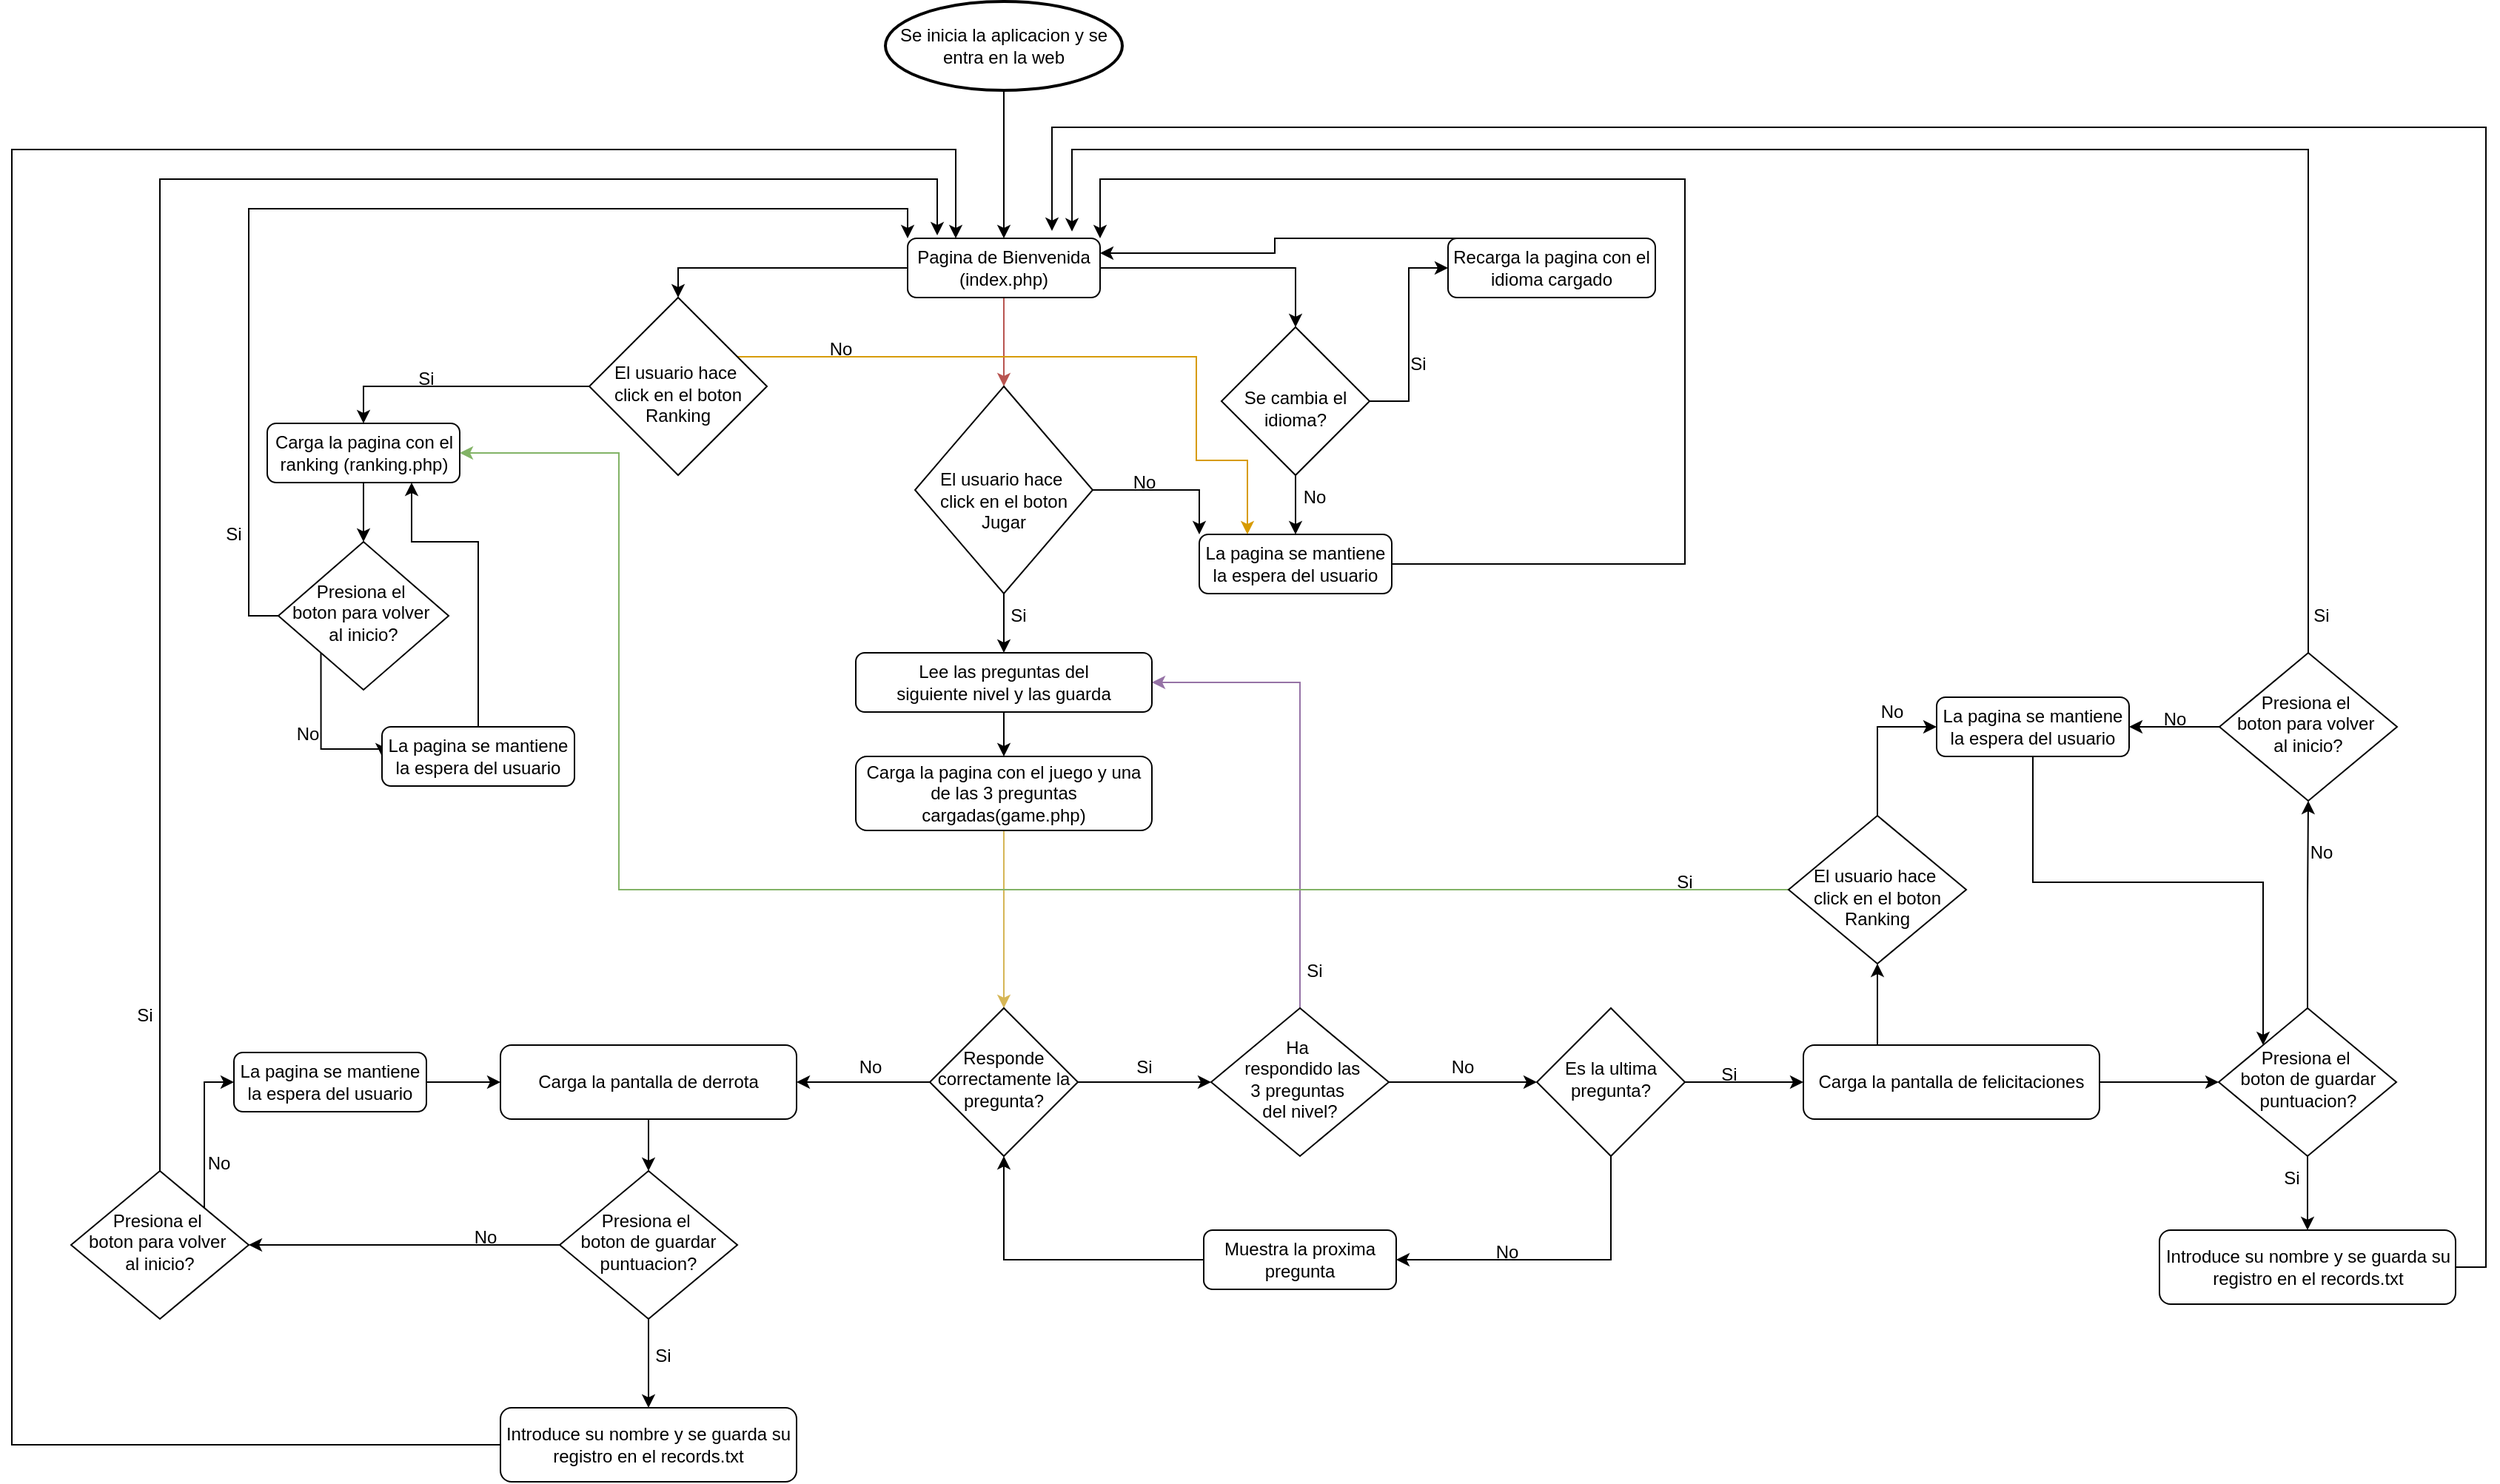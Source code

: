 <mxfile version="22.0.8" type="device">
  <diagram id="C5RBs43oDa-KdzZeNtuy" name="Page-1">
    <mxGraphModel dx="2741" dy="2071" grid="1" gridSize="10" guides="1" tooltips="1" connect="1" arrows="1" fold="1" page="1" pageScale="1" pageWidth="827" pageHeight="1169" math="0" shadow="0">
      <root>
        <mxCell id="WIyWlLk6GJQsqaUBKTNV-0" />
        <mxCell id="WIyWlLk6GJQsqaUBKTNV-1" parent="WIyWlLk6GJQsqaUBKTNV-0" />
        <mxCell id="jOGppjz87xmyUM8sD9id-5" value="" style="edgeStyle=orthogonalEdgeStyle;rounded=0;orthogonalLoop=1;jettySize=auto;html=1;" parent="WIyWlLk6GJQsqaUBKTNV-1" source="jOGppjz87xmyUM8sD9id-0" target="jOGppjz87xmyUM8sD9id-3" edge="1">
          <mxGeometry relative="1" as="geometry" />
        </mxCell>
        <mxCell id="jOGppjz87xmyUM8sD9id-27" value="" style="edgeStyle=orthogonalEdgeStyle;rounded=0;orthogonalLoop=1;jettySize=auto;html=1;fillColor=#f8cecc;strokeColor=#b85450;" parent="WIyWlLk6GJQsqaUBKTNV-1" source="jOGppjz87xmyUM8sD9id-0" target="jOGppjz87xmyUM8sD9id-18" edge="1">
          <mxGeometry relative="1" as="geometry" />
        </mxCell>
        <mxCell id="jOGppjz87xmyUM8sD9id-0" value="&lt;div&gt;Pagina de Bienvenida&lt;/div&gt;&lt;div&gt;(index.php)&lt;br&gt;&lt;/div&gt;" style="rounded=1;whiteSpace=wrap;html=1;fontSize=12;glass=0;strokeWidth=1;shadow=0;" parent="WIyWlLk6GJQsqaUBKTNV-1" vertex="1">
          <mxGeometry x="355" y="160" width="130" height="40" as="geometry" />
        </mxCell>
        <mxCell id="jOGppjz87xmyUM8sD9id-2" value="" style="edgeStyle=orthogonalEdgeStyle;rounded=0;orthogonalLoop=1;jettySize=auto;html=1;" parent="WIyWlLk6GJQsqaUBKTNV-1" source="jOGppjz87xmyUM8sD9id-1" target="jOGppjz87xmyUM8sD9id-0" edge="1">
          <mxGeometry relative="1" as="geometry" />
        </mxCell>
        <mxCell id="jOGppjz87xmyUM8sD9id-1" value="Se inicia la aplicacion y se entra en la web" style="strokeWidth=2;html=1;shape=mxgraph.flowchart.start_1;whiteSpace=wrap;" parent="WIyWlLk6GJQsqaUBKTNV-1" vertex="1">
          <mxGeometry x="340" width="160" height="60" as="geometry" />
        </mxCell>
        <mxCell id="jOGppjz87xmyUM8sD9id-13" style="edgeStyle=orthogonalEdgeStyle;rounded=0;orthogonalLoop=1;jettySize=auto;html=1;exitX=1;exitY=0.5;exitDx=0;exitDy=0;entryX=0;entryY=0.5;entryDx=0;entryDy=0;" parent="WIyWlLk6GJQsqaUBKTNV-1" source="jOGppjz87xmyUM8sD9id-3" target="jOGppjz87xmyUM8sD9id-12" edge="1">
          <mxGeometry relative="1" as="geometry" />
        </mxCell>
        <mxCell id="jOGppjz87xmyUM8sD9id-16" value="" style="edgeStyle=orthogonalEdgeStyle;rounded=0;orthogonalLoop=1;jettySize=auto;html=1;" parent="WIyWlLk6GJQsqaUBKTNV-1" source="jOGppjz87xmyUM8sD9id-3" target="jOGppjz87xmyUM8sD9id-15" edge="1">
          <mxGeometry relative="1" as="geometry" />
        </mxCell>
        <mxCell id="jOGppjz87xmyUM8sD9id-3" value="&lt;div&gt;&lt;br&gt;&lt;/div&gt;&lt;div&gt;Se cambia el idioma?&lt;/div&gt;" style="rhombus;whiteSpace=wrap;html=1;shadow=0;fontFamily=Helvetica;fontSize=12;align=center;strokeWidth=1;spacing=6;spacingTop=-4;" parent="WIyWlLk6GJQsqaUBKTNV-1" vertex="1">
          <mxGeometry x="567" y="220" width="100" height="100" as="geometry" />
        </mxCell>
        <mxCell id="jOGppjz87xmyUM8sD9id-11" value="Si" style="text;html=1;strokeColor=none;fillColor=none;align=center;verticalAlign=middle;whiteSpace=wrap;rounded=0;" parent="WIyWlLk6GJQsqaUBKTNV-1" vertex="1">
          <mxGeometry x="670" y="230" width="60" height="30" as="geometry" />
        </mxCell>
        <mxCell id="jOGppjz87xmyUM8sD9id-14" style="edgeStyle=orthogonalEdgeStyle;rounded=0;orthogonalLoop=1;jettySize=auto;html=1;exitX=0.5;exitY=0;exitDx=0;exitDy=0;entryX=1;entryY=0.25;entryDx=0;entryDy=0;" parent="WIyWlLk6GJQsqaUBKTNV-1" source="jOGppjz87xmyUM8sD9id-12" target="jOGppjz87xmyUM8sD9id-0" edge="1">
          <mxGeometry relative="1" as="geometry">
            <Array as="points">
              <mxPoint x="603" y="160" />
              <mxPoint x="603" y="170" />
            </Array>
          </mxGeometry>
        </mxCell>
        <mxCell id="jOGppjz87xmyUM8sD9id-12" value="Recarga la pagina con el idioma cargado" style="rounded=1;whiteSpace=wrap;html=1;fontSize=12;glass=0;strokeWidth=1;shadow=0;" parent="WIyWlLk6GJQsqaUBKTNV-1" vertex="1">
          <mxGeometry x="720" y="160" width="140" height="40" as="geometry" />
        </mxCell>
        <mxCell id="jOGppjz87xmyUM8sD9id-30" style="edgeStyle=orthogonalEdgeStyle;rounded=0;orthogonalLoop=1;jettySize=auto;html=1;exitX=1;exitY=0.5;exitDx=0;exitDy=0;entryX=1;entryY=0;entryDx=0;entryDy=0;" parent="WIyWlLk6GJQsqaUBKTNV-1" source="jOGppjz87xmyUM8sD9id-15" target="jOGppjz87xmyUM8sD9id-0" edge="1">
          <mxGeometry relative="1" as="geometry">
            <Array as="points">
              <mxPoint x="880" y="380" />
              <mxPoint x="880" y="120" />
              <mxPoint x="485" y="120" />
            </Array>
          </mxGeometry>
        </mxCell>
        <mxCell id="jOGppjz87xmyUM8sD9id-15" value="La pagina se mantiene la espera del usuario" style="rounded=1;whiteSpace=wrap;html=1;fontSize=12;glass=0;strokeWidth=1;shadow=0;" parent="WIyWlLk6GJQsqaUBKTNV-1" vertex="1">
          <mxGeometry x="552" y="360" width="130" height="40" as="geometry" />
        </mxCell>
        <mxCell id="jOGppjz87xmyUM8sD9id-17" value="No" style="text;html=1;strokeColor=none;fillColor=none;align=center;verticalAlign=middle;whiteSpace=wrap;rounded=0;" parent="WIyWlLk6GJQsqaUBKTNV-1" vertex="1">
          <mxGeometry x="600" y="320" width="60" height="30" as="geometry" />
        </mxCell>
        <mxCell id="jOGppjz87xmyUM8sD9id-29" style="edgeStyle=orthogonalEdgeStyle;rounded=0;orthogonalLoop=1;jettySize=auto;html=1;exitX=1;exitY=0.5;exitDx=0;exitDy=0;entryX=0;entryY=0;entryDx=0;entryDy=0;" parent="WIyWlLk6GJQsqaUBKTNV-1" source="jOGppjz87xmyUM8sD9id-18" target="jOGppjz87xmyUM8sD9id-15" edge="1">
          <mxGeometry relative="1" as="geometry" />
        </mxCell>
        <mxCell id="jOGppjz87xmyUM8sD9id-59" style="edgeStyle=orthogonalEdgeStyle;rounded=0;orthogonalLoop=1;jettySize=auto;html=1;exitX=0.5;exitY=1;exitDx=0;exitDy=0;entryX=0.5;entryY=0;entryDx=0;entryDy=0;" parent="WIyWlLk6GJQsqaUBKTNV-1" source="jOGppjz87xmyUM8sD9id-18" target="jOGppjz87xmyUM8sD9id-58" edge="1">
          <mxGeometry relative="1" as="geometry" />
        </mxCell>
        <mxCell id="jOGppjz87xmyUM8sD9id-18" value="&lt;br&gt;&lt;div&gt;El usuario hace&amp;nbsp;&lt;/div&gt;&lt;div&gt;click en el boton Jugar&lt;/div&gt;" style="rhombus;whiteSpace=wrap;html=1;" parent="WIyWlLk6GJQsqaUBKTNV-1" vertex="1">
          <mxGeometry x="360" y="260" width="120" height="140" as="geometry" />
        </mxCell>
        <mxCell id="jOGppjz87xmyUM8sD9id-22" value="No" style="text;html=1;strokeColor=none;fillColor=none;align=center;verticalAlign=middle;whiteSpace=wrap;rounded=0;" parent="WIyWlLk6GJQsqaUBKTNV-1" vertex="1">
          <mxGeometry x="485" y="310" width="60" height="30" as="geometry" />
        </mxCell>
        <mxCell id="jOGppjz87xmyUM8sD9id-23" value="Si" style="text;html=1;strokeColor=none;fillColor=none;align=center;verticalAlign=middle;whiteSpace=wrap;rounded=0;" parent="WIyWlLk6GJQsqaUBKTNV-1" vertex="1">
          <mxGeometry x="400" y="400" width="60" height="30" as="geometry" />
        </mxCell>
        <mxCell id="jOGppjz87xmyUM8sD9id-43" value="" style="edgeStyle=orthogonalEdgeStyle;rounded=0;orthogonalLoop=1;jettySize=auto;html=1;fillColor=#fff2cc;strokeColor=#d6b656;" parent="WIyWlLk6GJQsqaUBKTNV-1" source="jOGppjz87xmyUM8sD9id-24" target="jOGppjz87xmyUM8sD9id-42" edge="1">
          <mxGeometry relative="1" as="geometry" />
        </mxCell>
        <mxCell id="jOGppjz87xmyUM8sD9id-24" value="Carga la pagina con el juego y una de las 3 preguntas cargadas(game.php)" style="rounded=1;whiteSpace=wrap;html=1;fontSize=12;glass=0;strokeWidth=1;shadow=0;" parent="WIyWlLk6GJQsqaUBKTNV-1" vertex="1">
          <mxGeometry x="320" y="510" width="200" height="50" as="geometry" />
        </mxCell>
        <mxCell id="jOGppjz87xmyUM8sD9id-39" value="" style="edgeStyle=orthogonalEdgeStyle;rounded=0;orthogonalLoop=1;jettySize=auto;html=1;exitX=0;exitY=0.5;exitDx=0;exitDy=0;entryX=0.5;entryY=0;entryDx=0;entryDy=0;" parent="WIyWlLk6GJQsqaUBKTNV-1" source="jOGppjz87xmyUM8sD9id-33" target="jOGppjz87xmyUM8sD9id-38" edge="1">
          <mxGeometry relative="1" as="geometry">
            <mxPoint x="82.5" y="265" as="sourcePoint" />
          </mxGeometry>
        </mxCell>
        <mxCell id="jOGppjz87xmyUM8sD9id-83" style="edgeStyle=orthogonalEdgeStyle;rounded=0;orthogonalLoop=1;jettySize=auto;html=1;exitX=1;exitY=1;exitDx=0;exitDy=0;entryX=0.25;entryY=0;entryDx=0;entryDy=0;fillColor=#ffe6cc;strokeColor=#d79b00;" parent="WIyWlLk6GJQsqaUBKTNV-1" source="jOGppjz87xmyUM8sD9id-33" target="jOGppjz87xmyUM8sD9id-15" edge="1">
          <mxGeometry relative="1" as="geometry">
            <Array as="points">
              <mxPoint x="230" y="240" />
              <mxPoint x="550" y="240" />
              <mxPoint x="550" y="310" />
              <mxPoint x="585" y="310" />
            </Array>
          </mxGeometry>
        </mxCell>
        <mxCell id="jOGppjz87xmyUM8sD9id-33" value="&lt;br&gt;&lt;div&gt;El usuario hace&amp;nbsp;&lt;/div&gt;&lt;div&gt;click en el boton Ranking&lt;/div&gt;" style="rhombus;whiteSpace=wrap;html=1;shadow=0;fontFamily=Helvetica;fontSize=12;align=center;strokeWidth=1;spacing=6;spacingTop=-4;" parent="WIyWlLk6GJQsqaUBKTNV-1" vertex="1">
          <mxGeometry x="140" y="200" width="120" height="120" as="geometry" />
        </mxCell>
        <mxCell id="jOGppjz87xmyUM8sD9id-35" value="No" style="text;html=1;strokeColor=none;fillColor=none;align=center;verticalAlign=middle;whiteSpace=wrap;rounded=0;" parent="WIyWlLk6GJQsqaUBKTNV-1" vertex="1">
          <mxGeometry x="280" y="220" width="60" height="30" as="geometry" />
        </mxCell>
        <mxCell id="jOGppjz87xmyUM8sD9id-90" value="" style="edgeStyle=orthogonalEdgeStyle;rounded=0;orthogonalLoop=1;jettySize=auto;html=1;" parent="WIyWlLk6GJQsqaUBKTNV-1" source="jOGppjz87xmyUM8sD9id-38" target="jOGppjz87xmyUM8sD9id-89" edge="1">
          <mxGeometry relative="1" as="geometry" />
        </mxCell>
        <mxCell id="jOGppjz87xmyUM8sD9id-38" value="Carga la pagina con el ranking (ranking.php)" style="rounded=1;whiteSpace=wrap;html=1;fontSize=12;glass=0;strokeWidth=1;shadow=0;" parent="WIyWlLk6GJQsqaUBKTNV-1" vertex="1">
          <mxGeometry x="-77.5" y="285" width="130" height="40" as="geometry" />
        </mxCell>
        <mxCell id="jOGppjz87xmyUM8sD9id-40" value="Si" style="text;html=1;strokeColor=none;fillColor=none;align=center;verticalAlign=middle;whiteSpace=wrap;rounded=0;" parent="WIyWlLk6GJQsqaUBKTNV-1" vertex="1">
          <mxGeometry y="240" width="60" height="30" as="geometry" />
        </mxCell>
        <mxCell id="jOGppjz87xmyUM8sD9id-54" style="edgeStyle=orthogonalEdgeStyle;rounded=0;orthogonalLoop=1;jettySize=auto;html=1;exitX=1;exitY=0.5;exitDx=0;exitDy=0;entryX=0;entryY=0.5;entryDx=0;entryDy=0;" parent="WIyWlLk6GJQsqaUBKTNV-1" source="jOGppjz87xmyUM8sD9id-42" target="jOGppjz87xmyUM8sD9id-53" edge="1">
          <mxGeometry relative="1" as="geometry" />
        </mxCell>
        <mxCell id="jOGppjz87xmyUM8sD9id-71" value="" style="edgeStyle=orthogonalEdgeStyle;rounded=0;orthogonalLoop=1;jettySize=auto;html=1;" parent="WIyWlLk6GJQsqaUBKTNV-1" source="jOGppjz87xmyUM8sD9id-42" target="jOGppjz87xmyUM8sD9id-70" edge="1">
          <mxGeometry relative="1" as="geometry" />
        </mxCell>
        <mxCell id="jOGppjz87xmyUM8sD9id-42" value="Responde correctamente la pregunta?" style="rhombus;whiteSpace=wrap;html=1;shadow=0;fontFamily=Helvetica;fontSize=12;align=center;strokeWidth=1;spacing=6;spacingTop=-4;" parent="WIyWlLk6GJQsqaUBKTNV-1" vertex="1">
          <mxGeometry x="370" y="680" width="100" height="100" as="geometry" />
        </mxCell>
        <mxCell id="jOGppjz87xmyUM8sD9id-64" style="edgeStyle=orthogonalEdgeStyle;rounded=0;orthogonalLoop=1;jettySize=auto;html=1;exitX=0.5;exitY=1;exitDx=0;exitDy=0;entryX=1;entryY=0.5;entryDx=0;entryDy=0;" parent="WIyWlLk6GJQsqaUBKTNV-1" source="jOGppjz87xmyUM8sD9id-46" target="jOGppjz87xmyUM8sD9id-50" edge="1">
          <mxGeometry relative="1" as="geometry" />
        </mxCell>
        <mxCell id="jOGppjz87xmyUM8sD9id-69" value="" style="edgeStyle=orthogonalEdgeStyle;rounded=0;orthogonalLoop=1;jettySize=auto;html=1;" parent="WIyWlLk6GJQsqaUBKTNV-1" source="jOGppjz87xmyUM8sD9id-46" target="jOGppjz87xmyUM8sD9id-68" edge="1">
          <mxGeometry relative="1" as="geometry" />
        </mxCell>
        <mxCell id="jOGppjz87xmyUM8sD9id-46" value="Es la ultima pregunta?" style="rhombus;whiteSpace=wrap;html=1;shadow=0;fontFamily=Helvetica;fontSize=12;align=center;strokeWidth=1;spacing=6;spacingTop=-4;" parent="WIyWlLk6GJQsqaUBKTNV-1" vertex="1">
          <mxGeometry x="780" y="680" width="100" height="100" as="geometry" />
        </mxCell>
        <mxCell id="jOGppjz87xmyUM8sD9id-47" value="Si" style="text;html=1;strokeColor=none;fillColor=none;align=center;verticalAlign=middle;whiteSpace=wrap;rounded=0;" parent="WIyWlLk6GJQsqaUBKTNV-1" vertex="1">
          <mxGeometry x="485" y="705" width="60" height="30" as="geometry" />
        </mxCell>
        <mxCell id="jOGppjz87xmyUM8sD9id-52" style="edgeStyle=orthogonalEdgeStyle;rounded=0;orthogonalLoop=1;jettySize=auto;html=1;exitX=0;exitY=0.5;exitDx=0;exitDy=0;entryX=0.5;entryY=1;entryDx=0;entryDy=0;" parent="WIyWlLk6GJQsqaUBKTNV-1" source="jOGppjz87xmyUM8sD9id-50" target="jOGppjz87xmyUM8sD9id-42" edge="1">
          <mxGeometry relative="1" as="geometry" />
        </mxCell>
        <mxCell id="jOGppjz87xmyUM8sD9id-50" value="Muestra la proxima pregunta" style="rounded=1;whiteSpace=wrap;html=1;fontSize=12;glass=0;strokeWidth=1;shadow=0;" parent="WIyWlLk6GJQsqaUBKTNV-1" vertex="1">
          <mxGeometry x="555" y="830" width="130" height="40" as="geometry" />
        </mxCell>
        <mxCell id="jOGppjz87xmyUM8sD9id-56" style="edgeStyle=orthogonalEdgeStyle;rounded=0;orthogonalLoop=1;jettySize=auto;html=1;exitX=1;exitY=0.5;exitDx=0;exitDy=0;entryX=0;entryY=0.5;entryDx=0;entryDy=0;" parent="WIyWlLk6GJQsqaUBKTNV-1" source="jOGppjz87xmyUM8sD9id-53" target="jOGppjz87xmyUM8sD9id-46" edge="1">
          <mxGeometry relative="1" as="geometry" />
        </mxCell>
        <mxCell id="jOGppjz87xmyUM8sD9id-65" style="edgeStyle=orthogonalEdgeStyle;rounded=0;orthogonalLoop=1;jettySize=auto;html=1;exitX=0.5;exitY=0;exitDx=0;exitDy=0;entryX=1;entryY=0.5;entryDx=0;entryDy=0;fillColor=#e1d5e7;strokeColor=#9673a6;" parent="WIyWlLk6GJQsqaUBKTNV-1" source="jOGppjz87xmyUM8sD9id-53" target="jOGppjz87xmyUM8sD9id-58" edge="1">
          <mxGeometry relative="1" as="geometry" />
        </mxCell>
        <mxCell id="jOGppjz87xmyUM8sD9id-53" value="&lt;div&gt;Ha&amp;nbsp;&lt;/div&gt;&lt;div&gt;&amp;nbsp;respondido las&lt;/div&gt;&lt;div&gt;3 preguntas&amp;nbsp;&lt;/div&gt;&lt;div&gt;del nivel?&lt;/div&gt;" style="rhombus;whiteSpace=wrap;html=1;shadow=0;fontFamily=Helvetica;fontSize=12;align=center;strokeWidth=1;spacing=6;spacingTop=-4;" parent="WIyWlLk6GJQsqaUBKTNV-1" vertex="1">
          <mxGeometry x="560" y="680" width="120" height="100" as="geometry" />
        </mxCell>
        <mxCell id="jOGppjz87xmyUM8sD9id-61" value="" style="edgeStyle=orthogonalEdgeStyle;rounded=0;orthogonalLoop=1;jettySize=auto;html=1;" parent="WIyWlLk6GJQsqaUBKTNV-1" source="jOGppjz87xmyUM8sD9id-58" target="jOGppjz87xmyUM8sD9id-24" edge="1">
          <mxGeometry relative="1" as="geometry" />
        </mxCell>
        <mxCell id="jOGppjz87xmyUM8sD9id-58" value="Lee las preguntas del &lt;br&gt;siguiente nivel y las guarda" style="rounded=1;whiteSpace=wrap;html=1;fontSize=12;glass=0;strokeWidth=1;shadow=0;" parent="WIyWlLk6GJQsqaUBKTNV-1" vertex="1">
          <mxGeometry x="320" y="440" width="200" height="40" as="geometry" />
        </mxCell>
        <mxCell id="jOGppjz87xmyUM8sD9id-62" value="No" style="text;html=1;strokeColor=none;fillColor=none;align=center;verticalAlign=middle;whiteSpace=wrap;rounded=0;" parent="WIyWlLk6GJQsqaUBKTNV-1" vertex="1">
          <mxGeometry x="700" y="705" width="60" height="30" as="geometry" />
        </mxCell>
        <mxCell id="jOGppjz87xmyUM8sD9id-67" value="No" style="text;html=1;strokeColor=none;fillColor=none;align=center;verticalAlign=middle;whiteSpace=wrap;rounded=0;" parent="WIyWlLk6GJQsqaUBKTNV-1" vertex="1">
          <mxGeometry x="730" y="830" width="60" height="30" as="geometry" />
        </mxCell>
        <mxCell id="jOGppjz87xmyUM8sD9id-86" style="edgeStyle=orthogonalEdgeStyle;rounded=0;orthogonalLoop=1;jettySize=auto;html=1;exitX=1;exitY=0.5;exitDx=0;exitDy=0;entryX=0;entryY=0.5;entryDx=0;entryDy=0;" parent="WIyWlLk6GJQsqaUBKTNV-1" source="jOGppjz87xmyUM8sD9id-68" target="jOGppjz87xmyUM8sD9id-84" edge="1">
          <mxGeometry relative="1" as="geometry" />
        </mxCell>
        <mxCell id="6C4JWHhxTdaV8eO6Sy8S-8" style="edgeStyle=orthogonalEdgeStyle;rounded=0;orthogonalLoop=1;jettySize=auto;html=1;exitX=0.25;exitY=0;exitDx=0;exitDy=0;entryX=0.5;entryY=1;entryDx=0;entryDy=0;" parent="WIyWlLk6GJQsqaUBKTNV-1" source="jOGppjz87xmyUM8sD9id-68" target="6C4JWHhxTdaV8eO6Sy8S-6" edge="1">
          <mxGeometry relative="1" as="geometry" />
        </mxCell>
        <mxCell id="jOGppjz87xmyUM8sD9id-68" value="Carga la pantalla de felicitaciones" style="rounded=1;whiteSpace=wrap;html=1;fontSize=12;glass=0;strokeWidth=1;shadow=0;" parent="WIyWlLk6GJQsqaUBKTNV-1" vertex="1">
          <mxGeometry x="960" y="705" width="200" height="50" as="geometry" />
        </mxCell>
        <mxCell id="jOGppjz87xmyUM8sD9id-74" value="" style="edgeStyle=orthogonalEdgeStyle;rounded=0;orthogonalLoop=1;jettySize=auto;html=1;" parent="WIyWlLk6GJQsqaUBKTNV-1" source="jOGppjz87xmyUM8sD9id-70" target="jOGppjz87xmyUM8sD9id-73" edge="1">
          <mxGeometry relative="1" as="geometry" />
        </mxCell>
        <mxCell id="jOGppjz87xmyUM8sD9id-70" value="Carga la pantalla de derrota" style="rounded=1;whiteSpace=wrap;html=1;fontSize=12;glass=0;strokeWidth=1;shadow=0;" parent="WIyWlLk6GJQsqaUBKTNV-1" vertex="1">
          <mxGeometry x="80" y="705" width="200" height="50" as="geometry" />
        </mxCell>
        <mxCell id="jOGppjz87xmyUM8sD9id-80" value="" style="edgeStyle=orthogonalEdgeStyle;rounded=0;orthogonalLoop=1;jettySize=auto;html=1;" parent="WIyWlLk6GJQsqaUBKTNV-1" source="jOGppjz87xmyUM8sD9id-73" edge="1">
          <mxGeometry relative="1" as="geometry">
            <mxPoint x="180" y="950" as="targetPoint" />
          </mxGeometry>
        </mxCell>
        <mxCell id="jOGppjz87xmyUM8sD9id-100" style="edgeStyle=orthogonalEdgeStyle;rounded=0;orthogonalLoop=1;jettySize=auto;html=1;exitX=0;exitY=0.5;exitDx=0;exitDy=0;entryX=1;entryY=0.5;entryDx=0;entryDy=0;" parent="WIyWlLk6GJQsqaUBKTNV-1" source="jOGppjz87xmyUM8sD9id-73" target="jOGppjz87xmyUM8sD9id-99" edge="1">
          <mxGeometry relative="1" as="geometry" />
        </mxCell>
        <mxCell id="jOGppjz87xmyUM8sD9id-73" value="&lt;div&gt;Presiona el&amp;nbsp;&lt;/div&gt;&lt;div&gt;boton de guardar puntuacion?&lt;/div&gt;" style="rhombus;whiteSpace=wrap;html=1;shadow=0;fontFamily=Helvetica;fontSize=12;align=center;strokeWidth=1;spacing=6;spacingTop=-4;" parent="WIyWlLk6GJQsqaUBKTNV-1" vertex="1">
          <mxGeometry x="120" y="790" width="120" height="100" as="geometry" />
        </mxCell>
        <mxCell id="jOGppjz87xmyUM8sD9id-107" style="edgeStyle=orthogonalEdgeStyle;rounded=0;orthogonalLoop=1;jettySize=auto;html=1;exitX=0;exitY=0.5;exitDx=0;exitDy=0;entryX=0.25;entryY=0;entryDx=0;entryDy=0;" parent="WIyWlLk6GJQsqaUBKTNV-1" source="jOGppjz87xmyUM8sD9id-81" target="jOGppjz87xmyUM8sD9id-0" edge="1">
          <mxGeometry relative="1" as="geometry">
            <Array as="points">
              <mxPoint x="-250" y="975" />
              <mxPoint x="-250" y="100" />
              <mxPoint x="388" y="100" />
            </Array>
          </mxGeometry>
        </mxCell>
        <mxCell id="jOGppjz87xmyUM8sD9id-81" value="Introduce su nombre y se guarda su registro en el records.txt" style="rounded=1;whiteSpace=wrap;html=1;fontSize=12;glass=0;strokeWidth=1;shadow=0;" parent="WIyWlLk6GJQsqaUBKTNV-1" vertex="1">
          <mxGeometry x="80" y="950" width="200" height="50" as="geometry" />
        </mxCell>
        <mxCell id="jOGppjz87xmyUM8sD9id-82" style="edgeStyle=orthogonalEdgeStyle;rounded=0;orthogonalLoop=1;jettySize=auto;html=1;exitX=0;exitY=0.5;exitDx=0;exitDy=0;entryX=0.5;entryY=0;entryDx=0;entryDy=0;" parent="WIyWlLk6GJQsqaUBKTNV-1" source="jOGppjz87xmyUM8sD9id-0" target="jOGppjz87xmyUM8sD9id-33" edge="1">
          <mxGeometry relative="1" as="geometry" />
        </mxCell>
        <mxCell id="jOGppjz87xmyUM8sD9id-87" style="edgeStyle=orthogonalEdgeStyle;rounded=0;orthogonalLoop=1;jettySize=auto;html=1;exitX=0.5;exitY=1;exitDx=0;exitDy=0;entryX=0.5;entryY=0;entryDx=0;entryDy=0;" parent="WIyWlLk6GJQsqaUBKTNV-1" source="jOGppjz87xmyUM8sD9id-84" target="jOGppjz87xmyUM8sD9id-85" edge="1">
          <mxGeometry relative="1" as="geometry" />
        </mxCell>
        <mxCell id="jOGppjz87xmyUM8sD9id-113" value="" style="edgeStyle=orthogonalEdgeStyle;rounded=0;orthogonalLoop=1;jettySize=auto;html=1;" parent="WIyWlLk6GJQsqaUBKTNV-1" source="jOGppjz87xmyUM8sD9id-84" target="jOGppjz87xmyUM8sD9id-110" edge="1">
          <mxGeometry relative="1" as="geometry" />
        </mxCell>
        <mxCell id="jOGppjz87xmyUM8sD9id-84" value="&lt;div&gt;Presiona el&amp;nbsp;&lt;/div&gt;&lt;div&gt;boton de guardar puntuacion?&lt;/div&gt;" style="rhombus;whiteSpace=wrap;html=1;shadow=0;fontFamily=Helvetica;fontSize=12;align=center;strokeWidth=1;spacing=6;spacingTop=-4;" parent="WIyWlLk6GJQsqaUBKTNV-1" vertex="1">
          <mxGeometry x="1240.5" y="680" width="120" height="100" as="geometry" />
        </mxCell>
        <mxCell id="jOGppjz87xmyUM8sD9id-108" style="edgeStyle=orthogonalEdgeStyle;rounded=0;orthogonalLoop=1;jettySize=auto;html=1;exitX=1;exitY=0.5;exitDx=0;exitDy=0;entryX=0.75;entryY=0;entryDx=0;entryDy=0;" parent="WIyWlLk6GJQsqaUBKTNV-1" source="jOGppjz87xmyUM8sD9id-85" edge="1">
          <mxGeometry relative="1" as="geometry">
            <mxPoint x="1400.5" y="780" as="sourcePoint" />
            <mxPoint x="452.5" y="155" as="targetPoint" />
            <Array as="points">
              <mxPoint x="1421" y="855" />
              <mxPoint x="1421" y="85" />
              <mxPoint x="453" y="85" />
            </Array>
          </mxGeometry>
        </mxCell>
        <mxCell id="jOGppjz87xmyUM8sD9id-85" value="Introduce su nombre y se guarda su registro en el records.txt" style="rounded=1;whiteSpace=wrap;html=1;fontSize=12;glass=0;strokeWidth=1;shadow=0;" parent="WIyWlLk6GJQsqaUBKTNV-1" vertex="1">
          <mxGeometry x="1200.5" y="830" width="200" height="50" as="geometry" />
        </mxCell>
        <mxCell id="jOGppjz87xmyUM8sD9id-91" style="edgeStyle=orthogonalEdgeStyle;rounded=0;orthogonalLoop=1;jettySize=auto;html=1;exitX=0;exitY=0.5;exitDx=0;exitDy=0;entryX=0;entryY=0;entryDx=0;entryDy=0;" parent="WIyWlLk6GJQsqaUBKTNV-1" source="jOGppjz87xmyUM8sD9id-89" target="jOGppjz87xmyUM8sD9id-0" edge="1">
          <mxGeometry relative="1" as="geometry" />
        </mxCell>
        <mxCell id="jOGppjz87xmyUM8sD9id-93" style="edgeStyle=orthogonalEdgeStyle;rounded=0;orthogonalLoop=1;jettySize=auto;html=1;exitX=0;exitY=1;exitDx=0;exitDy=0;entryX=0;entryY=0.5;entryDx=0;entryDy=0;" parent="WIyWlLk6GJQsqaUBKTNV-1" source="jOGppjz87xmyUM8sD9id-89" target="jOGppjz87xmyUM8sD9id-92" edge="1">
          <mxGeometry relative="1" as="geometry">
            <Array as="points">
              <mxPoint x="-41" y="505" />
            </Array>
          </mxGeometry>
        </mxCell>
        <mxCell id="jOGppjz87xmyUM8sD9id-89" value="&lt;div&gt;Presiona el&amp;nbsp;&lt;/div&gt;&lt;div&gt;boton para volver&amp;nbsp;&lt;/div&gt;&lt;div&gt;al inicio?&lt;/div&gt;" style="rhombus;whiteSpace=wrap;html=1;shadow=0;fontFamily=Helvetica;fontSize=12;align=center;strokeWidth=1;spacing=6;spacingTop=-4;" parent="WIyWlLk6GJQsqaUBKTNV-1" vertex="1">
          <mxGeometry x="-70" y="365" width="115" height="100" as="geometry" />
        </mxCell>
        <mxCell id="jOGppjz87xmyUM8sD9id-94" style="edgeStyle=orthogonalEdgeStyle;rounded=0;orthogonalLoop=1;jettySize=auto;html=1;exitX=0.5;exitY=0;exitDx=0;exitDy=0;entryX=0.75;entryY=1;entryDx=0;entryDy=0;" parent="WIyWlLk6GJQsqaUBKTNV-1" source="jOGppjz87xmyUM8sD9id-92" target="jOGppjz87xmyUM8sD9id-38" edge="1">
          <mxGeometry relative="1" as="geometry">
            <Array as="points">
              <mxPoint x="65" y="365" />
              <mxPoint x="20" y="365" />
            </Array>
          </mxGeometry>
        </mxCell>
        <mxCell id="jOGppjz87xmyUM8sD9id-92" value="La pagina se mantiene la espera del usuario" style="rounded=1;whiteSpace=wrap;html=1;fontSize=12;glass=0;strokeWidth=1;shadow=0;" parent="WIyWlLk6GJQsqaUBKTNV-1" vertex="1">
          <mxGeometry y="490" width="130" height="40" as="geometry" />
        </mxCell>
        <mxCell id="jOGppjz87xmyUM8sD9id-95" value="Si" style="text;html=1;strokeColor=none;fillColor=none;align=center;verticalAlign=middle;whiteSpace=wrap;rounded=0;" parent="WIyWlLk6GJQsqaUBKTNV-1" vertex="1">
          <mxGeometry x="160" y="900" width="60" height="30" as="geometry" />
        </mxCell>
        <mxCell id="jOGppjz87xmyUM8sD9id-96" value="No" style="text;html=1;strokeColor=none;fillColor=none;align=center;verticalAlign=middle;whiteSpace=wrap;rounded=0;" parent="WIyWlLk6GJQsqaUBKTNV-1" vertex="1">
          <mxGeometry x="40" y="820" width="60" height="30" as="geometry" />
        </mxCell>
        <mxCell id="jOGppjz87xmyUM8sD9id-97" value="No" style="text;html=1;strokeColor=none;fillColor=none;align=center;verticalAlign=middle;whiteSpace=wrap;rounded=0;" parent="WIyWlLk6GJQsqaUBKTNV-1" vertex="1">
          <mxGeometry x="-80" y="480" width="60" height="30" as="geometry" />
        </mxCell>
        <mxCell id="jOGppjz87xmyUM8sD9id-98" value="Si" style="text;html=1;strokeColor=none;fillColor=none;align=center;verticalAlign=middle;whiteSpace=wrap;rounded=0;" parent="WIyWlLk6GJQsqaUBKTNV-1" vertex="1">
          <mxGeometry x="-130" y="345" width="60" height="30" as="geometry" />
        </mxCell>
        <mxCell id="jOGppjz87xmyUM8sD9id-101" style="edgeStyle=orthogonalEdgeStyle;rounded=0;orthogonalLoop=1;jettySize=auto;html=1;entryX=0.154;entryY=-0.05;entryDx=0;entryDy=0;entryPerimeter=0;exitX=0.5;exitY=0;exitDx=0;exitDy=0;" parent="WIyWlLk6GJQsqaUBKTNV-1" source="jOGppjz87xmyUM8sD9id-99" target="jOGppjz87xmyUM8sD9id-0" edge="1">
          <mxGeometry relative="1" as="geometry">
            <Array as="points">
              <mxPoint x="-150" y="120" />
              <mxPoint x="375" y="120" />
            </Array>
          </mxGeometry>
        </mxCell>
        <mxCell id="jOGppjz87xmyUM8sD9id-103" style="edgeStyle=orthogonalEdgeStyle;rounded=0;orthogonalLoop=1;jettySize=auto;html=1;exitX=1;exitY=0;exitDx=0;exitDy=0;entryX=0;entryY=0.5;entryDx=0;entryDy=0;" parent="WIyWlLk6GJQsqaUBKTNV-1" source="jOGppjz87xmyUM8sD9id-99" target="jOGppjz87xmyUM8sD9id-102" edge="1">
          <mxGeometry relative="1" as="geometry" />
        </mxCell>
        <mxCell id="jOGppjz87xmyUM8sD9id-99" value="&lt;div&gt;Presiona el&amp;nbsp;&lt;/div&gt;&lt;div&gt;boton para volver&amp;nbsp;&lt;/div&gt;&lt;div&gt;al inicio?&lt;/div&gt;" style="rhombus;whiteSpace=wrap;html=1;shadow=0;fontFamily=Helvetica;fontSize=12;align=center;strokeWidth=1;spacing=6;spacingTop=-4;" parent="WIyWlLk6GJQsqaUBKTNV-1" vertex="1">
          <mxGeometry x="-210" y="790" width="120" height="100" as="geometry" />
        </mxCell>
        <mxCell id="jOGppjz87xmyUM8sD9id-104" style="edgeStyle=orthogonalEdgeStyle;rounded=0;orthogonalLoop=1;jettySize=auto;html=1;exitX=1;exitY=0.5;exitDx=0;exitDy=0;entryX=0;entryY=0.5;entryDx=0;entryDy=0;" parent="WIyWlLk6GJQsqaUBKTNV-1" source="jOGppjz87xmyUM8sD9id-102" target="jOGppjz87xmyUM8sD9id-70" edge="1">
          <mxGeometry relative="1" as="geometry" />
        </mxCell>
        <mxCell id="jOGppjz87xmyUM8sD9id-102" value="La pagina se mantiene la espera del usuario" style="rounded=1;whiteSpace=wrap;html=1;fontSize=12;glass=0;strokeWidth=1;shadow=0;" parent="WIyWlLk6GJQsqaUBKTNV-1" vertex="1">
          <mxGeometry x="-100" y="710" width="130" height="40" as="geometry" />
        </mxCell>
        <mxCell id="jOGppjz87xmyUM8sD9id-105" value="No" style="text;html=1;strokeColor=none;fillColor=none;align=center;verticalAlign=middle;whiteSpace=wrap;rounded=0;" parent="WIyWlLk6GJQsqaUBKTNV-1" vertex="1">
          <mxGeometry x="-140" y="770" width="60" height="30" as="geometry" />
        </mxCell>
        <mxCell id="jOGppjz87xmyUM8sD9id-106" value="Si" style="text;html=1;strokeColor=none;fillColor=none;align=center;verticalAlign=middle;whiteSpace=wrap;rounded=0;" parent="WIyWlLk6GJQsqaUBKTNV-1" vertex="1">
          <mxGeometry x="-190" y="670" width="60" height="30" as="geometry" />
        </mxCell>
        <mxCell id="jOGppjz87xmyUM8sD9id-109" value="Si" style="text;html=1;strokeColor=none;fillColor=none;align=center;verticalAlign=middle;whiteSpace=wrap;rounded=0;" parent="WIyWlLk6GJQsqaUBKTNV-1" vertex="1">
          <mxGeometry x="1260" y="780" width="60" height="30" as="geometry" />
        </mxCell>
        <mxCell id="jOGppjz87xmyUM8sD9id-114" value="" style="edgeStyle=orthogonalEdgeStyle;rounded=0;orthogonalLoop=1;jettySize=auto;html=1;" parent="WIyWlLk6GJQsqaUBKTNV-1" source="jOGppjz87xmyUM8sD9id-110" target="jOGppjz87xmyUM8sD9id-111" edge="1">
          <mxGeometry relative="1" as="geometry" />
        </mxCell>
        <mxCell id="jOGppjz87xmyUM8sD9id-110" value="&lt;div&gt;Presiona el&amp;nbsp;&lt;/div&gt;&lt;div&gt;boton para volver&amp;nbsp;&lt;/div&gt;&lt;div&gt;al inicio?&lt;/div&gt;" style="rhombus;whiteSpace=wrap;html=1;shadow=0;fontFamily=Helvetica;fontSize=12;align=center;strokeWidth=1;spacing=6;spacingTop=-4;" parent="WIyWlLk6GJQsqaUBKTNV-1" vertex="1">
          <mxGeometry x="1241" y="440" width="120" height="100" as="geometry" />
        </mxCell>
        <mxCell id="jOGppjz87xmyUM8sD9id-115" style="edgeStyle=orthogonalEdgeStyle;rounded=0;orthogonalLoop=1;jettySize=auto;html=1;exitX=0.5;exitY=1;exitDx=0;exitDy=0;entryX=0;entryY=0;entryDx=0;entryDy=0;" parent="WIyWlLk6GJQsqaUBKTNV-1" source="jOGppjz87xmyUM8sD9id-111" target="jOGppjz87xmyUM8sD9id-84" edge="1">
          <mxGeometry relative="1" as="geometry" />
        </mxCell>
        <mxCell id="jOGppjz87xmyUM8sD9id-111" value="La pagina se mantiene la espera del usuario" style="rounded=1;whiteSpace=wrap;html=1;fontSize=12;glass=0;strokeWidth=1;shadow=0;" parent="WIyWlLk6GJQsqaUBKTNV-1" vertex="1">
          <mxGeometry x="1050" y="470" width="130" height="40" as="geometry" />
        </mxCell>
        <mxCell id="jOGppjz87xmyUM8sD9id-116" style="edgeStyle=orthogonalEdgeStyle;rounded=0;orthogonalLoop=1;jettySize=auto;html=1;exitX=0.5;exitY=0;exitDx=0;exitDy=0;entryX=0.854;entryY=-0.115;entryDx=0;entryDy=0;entryPerimeter=0;" parent="WIyWlLk6GJQsqaUBKTNV-1" source="jOGppjz87xmyUM8sD9id-110" target="jOGppjz87xmyUM8sD9id-0" edge="1">
          <mxGeometry relative="1" as="geometry">
            <Array as="points">
              <mxPoint x="1301" y="100" />
              <mxPoint x="466" y="100" />
            </Array>
          </mxGeometry>
        </mxCell>
        <mxCell id="jOGppjz87xmyUM8sD9id-117" value="Si" style="text;html=1;strokeColor=none;fillColor=none;align=center;verticalAlign=middle;whiteSpace=wrap;rounded=0;" parent="WIyWlLk6GJQsqaUBKTNV-1" vertex="1">
          <mxGeometry x="1280" y="400" width="60" height="30" as="geometry" />
        </mxCell>
        <mxCell id="jOGppjz87xmyUM8sD9id-119" value="No" style="text;html=1;strokeColor=none;fillColor=none;align=center;verticalAlign=middle;whiteSpace=wrap;rounded=0;" parent="WIyWlLk6GJQsqaUBKTNV-1" vertex="1">
          <mxGeometry x="1280" y="560" width="60" height="30" as="geometry" />
        </mxCell>
        <mxCell id="jOGppjz87xmyUM8sD9id-120" value="No" style="text;html=1;strokeColor=none;fillColor=none;align=center;verticalAlign=middle;whiteSpace=wrap;rounded=0;" parent="WIyWlLk6GJQsqaUBKTNV-1" vertex="1">
          <mxGeometry x="1181" y="470" width="60" height="30" as="geometry" />
        </mxCell>
        <mxCell id="6C4JWHhxTdaV8eO6Sy8S-9" style="edgeStyle=orthogonalEdgeStyle;rounded=0;orthogonalLoop=1;jettySize=auto;html=1;exitX=0.5;exitY=0;exitDx=0;exitDy=0;entryX=0;entryY=0.5;entryDx=0;entryDy=0;" parent="WIyWlLk6GJQsqaUBKTNV-1" source="6C4JWHhxTdaV8eO6Sy8S-6" target="jOGppjz87xmyUM8sD9id-111" edge="1">
          <mxGeometry relative="1" as="geometry" />
        </mxCell>
        <mxCell id="6C4JWHhxTdaV8eO6Sy8S-11" style="edgeStyle=orthogonalEdgeStyle;rounded=0;orthogonalLoop=1;jettySize=auto;html=1;exitX=0;exitY=0.5;exitDx=0;exitDy=0;entryX=1;entryY=0.5;entryDx=0;entryDy=0;fillColor=#d5e8d4;strokeColor=#82b366;" parent="WIyWlLk6GJQsqaUBKTNV-1" source="6C4JWHhxTdaV8eO6Sy8S-6" target="jOGppjz87xmyUM8sD9id-38" edge="1">
          <mxGeometry relative="1" as="geometry">
            <Array as="points">
              <mxPoint x="160" y="600" />
              <mxPoint x="160" y="305" />
            </Array>
          </mxGeometry>
        </mxCell>
        <mxCell id="6C4JWHhxTdaV8eO6Sy8S-6" value="&lt;br&gt;&lt;div&gt;El usuario hace&amp;nbsp;&lt;/div&gt;&lt;div&gt;click en el boton Ranking&lt;/div&gt;" style="rhombus;whiteSpace=wrap;html=1;shadow=0;fontFamily=Helvetica;fontSize=12;align=center;strokeWidth=1;spacing=6;spacingTop=-4;" parent="WIyWlLk6GJQsqaUBKTNV-1" vertex="1">
          <mxGeometry x="950" y="550" width="120" height="100" as="geometry" />
        </mxCell>
        <mxCell id="6C4JWHhxTdaV8eO6Sy8S-10" value="No" style="text;html=1;strokeColor=none;fillColor=none;align=center;verticalAlign=middle;whiteSpace=wrap;rounded=0;" parent="WIyWlLk6GJQsqaUBKTNV-1" vertex="1">
          <mxGeometry x="990" y="465" width="60" height="30" as="geometry" />
        </mxCell>
        <mxCell id="6C4JWHhxTdaV8eO6Sy8S-12" value="Si" style="text;html=1;strokeColor=none;fillColor=none;align=center;verticalAlign=middle;whiteSpace=wrap;rounded=0;" parent="WIyWlLk6GJQsqaUBKTNV-1" vertex="1">
          <mxGeometry x="850" y="580" width="60" height="30" as="geometry" />
        </mxCell>
        <mxCell id="6C4JWHhxTdaV8eO6Sy8S-13" value="Si" style="text;html=1;strokeColor=none;fillColor=none;align=center;verticalAlign=middle;whiteSpace=wrap;rounded=0;" parent="WIyWlLk6GJQsqaUBKTNV-1" vertex="1">
          <mxGeometry x="880" y="710" width="60" height="30" as="geometry" />
        </mxCell>
        <mxCell id="6C4JWHhxTdaV8eO6Sy8S-14" value="No" style="text;html=1;strokeColor=none;fillColor=none;align=center;verticalAlign=middle;whiteSpace=wrap;rounded=0;" parent="WIyWlLk6GJQsqaUBKTNV-1" vertex="1">
          <mxGeometry x="300" y="705" width="60" height="30" as="geometry" />
        </mxCell>
        <mxCell id="6C4JWHhxTdaV8eO6Sy8S-15" value="Si" style="text;html=1;strokeColor=none;fillColor=none;align=center;verticalAlign=middle;whiteSpace=wrap;rounded=0;" parent="WIyWlLk6GJQsqaUBKTNV-1" vertex="1">
          <mxGeometry x="600" y="640" width="60" height="30" as="geometry" />
        </mxCell>
      </root>
    </mxGraphModel>
  </diagram>
</mxfile>
